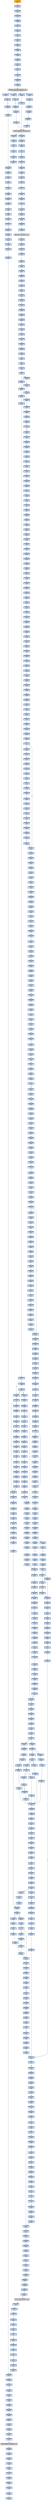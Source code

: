 strict digraph G {
	graph [bgcolor=transparent,
		name=G
	];
	node [color=lightsteelblue,
		fillcolor=lightsteelblue,
		shape=rectangle,
		style=filled
	];
	"0x00434882"	[label="0x00434882
movl"];
	"0x00434885"	[label="0x00434885
movl"];
	"0x00434882" -> "0x00434885"	[color="#000000"];
	"0x0043405d"	[label="0x0043405d
jne"];
	"0x0043405f"	[label="0x0043405f
leal"];
	"0x0043405d" -> "0x0043405f"	[color="#000000",
		label=F];
	"0x00434243"	[label="0x00434243
movl"];
	"0x00434249"	[label="0x00434249
movl"];
	"0x00434243" -> "0x00434249"	[color="#000000"];
	"0x00434a00"	[label="0x00434a00
andl"];
	"0x00434a05"	[label="0x00434a05
cmpl"];
	"0x00434a00" -> "0x00434a05"	[color="#000000"];
	"0x004349db"	[label="0x004349db
movl"];
	"0x004349de"	[label="0x004349de
addl"];
	"0x004349db" -> "0x004349de"	[color="#000000"];
	"0x00434ec8"	[label="0x00434ec8
cmpl"];
	"0x00434ecb"	[label="0x00434ecb
movl"];
	"0x00434ec8" -> "0x00434ecb"	[color="#000000"];
	"0x00434f5d"	[label="0x00434f5d
movl"];
	"0x00434f61"	[label="0x00434f61
movl"];
	"0x00434f5d" -> "0x00434f61"	[color="#000000"];
	"0x0043488e"	[label="0x0043488e
movl"];
	"0x00434892"	[label="0x00434892
movl"];
	"0x0043488e" -> "0x00434892"	[color="#000000"];
	"0x0043402f"	[label="0x0043402f
jne"];
	"0x00434035"	[label="0x00434035
leal"];
	"0x0043402f" -> "0x00434035"	[color="#000000",
		label=F];
	"0x004349c7"	[label="0x004349c7
movl"];
	"0x004349c9"	[label="0x004349c9
movl"];
	"0x004349c7" -> "0x004349c9"	[color="#000000"];
	"0x00434ab9"	[label="0x00434ab9
leal"];
	"0x00434abc"	[label="0x00434abc
pushl"];
	"0x00434ab9" -> "0x00434abc"	[color="#000000"];
	"0x00434055"	[label="0x00434055
stosl"];
	"0x00434056"	[label="0x00434056
movb"];
	"0x00434055" -> "0x00434056"	[color="#000000"];
	"0x00434b24"	[label="0x00434b24
movl"];
	"0x00434b2a"	[label="0x00434b2a
movl"];
	"0x00434b24" -> "0x00434b2a"	[color="#000000"];
	"0x00434cff"	[label="0x00434cff
ret"];
	"0x00434a9b"	[label="0x00434a9b
movb"];
	"0x00434cff" -> "0x00434a9b"	[color="#000000"];
	"0x00434e18"	[label="0x00434e18
movb"];
	"0x00434cff" -> "0x00434e18"	[color="#000000"];
	"0x004347b3"	[label="0x004347b3
pushl"];
	"0x004347b4"	[label="0x004347b4
movl"];
	"0x004347b3" -> "0x004347b4"	[color="#000000"];
	"0x004348cf"	[label="0x004348cf
movl"];
	"0x004348d3"	[label="0x004348d3
jl"];
	"0x004348cf" -> "0x004348d3"	[color="#000000"];
	"0x004348e9"	[label="0x004348e9
movl"];
	"0x004348eb"	[label="0x004348eb
andl"];
	"0x004348e9" -> "0x004348eb"	[color="#000000"];
	"0x0043436e"	[label="0x0043436e
jmp"];
	"0x004342a2"	[label="0x004342a2
movl"];
	"0x0043436e" -> "0x004342a2"	[color="#000000"];
	"0x0043480a"	[label="0x0043480a
popl"];
	"0x0043480b"	[label="0x0043480b
popl"];
	"0x0043480a" -> "0x0043480b"	[color="#000000"];
	"0x00434e67"	[label="0x00434e67
movl"];
	"0x00434e6a"	[label="0x00434e6a
movl"];
	"0x00434e67" -> "0x00434e6a"	[color="#000000"];
	"0x00434397"	[label="0x00434397
pushl"];
	"0x00434398"	[label="0x00434398
pushl"];
	"0x00434397" -> "0x00434398"	[color="#000000"];
	"0x00434b30"	[label="0x00434b30
xorl"];
	"0x00434b32"	[label="0x00434b32
movl"];
	"0x00434b30" -> "0x00434b32"	[color="#000000"];
	"0x004153e4"	[label="0x004153e4
pushl"];
	"0x004153e5"	[label="0x004153e5
call"];
	"0x004153e4" -> "0x004153e5"	[color="#000000"];
	"0x0043490d"	[label="0x0043490d
repz"];
	"0x0043490f"	[label="0x0043490f
movl"];
	"0x0043490d" -> "0x0043490f"	[color="#000000"];
	"0x004341b0"	[label="0x004341b0
je"];
	"0x004341ba"	[label="0x004341ba
movl"];
	"0x004341b0" -> "0x004341ba"	[color="#000000",
		label=T];
	"0x00434103"	[label="0x00434103
cmpb"];
	"0x00434106"	[label="0x00434106
jne"];
	"0x00434103" -> "0x00434106"	[color="#000000"];
	"0x00434f0d"	[label="0x00434f0d
movl"];
	"0x00434f14"	[label="0x00434f14
jmp"];
	"0x00434f0d" -> "0x00434f14"	[color="#000000"];
	"0x00434b37"	[label="0x00434b37
movl"];
	"0x00434b32" -> "0x00434b37"	[color="#000000"];
	"0x00434cc3"	[label="0x00434cc3
jne"];
	"0x00434ccd"	[label="0x00434ccd
movb"];
	"0x00434cc3" -> "0x00434ccd"	[color="#000000",
		label=T];
	"0x00434cc5"	[label="0x00434cc5
incl"];
	"0x00434cc3" -> "0x00434cc5"	[color="#000000",
		label=F];
	"0x0043424f"	[label="0x0043424f
orl"];
	"0x00434251"	[label="0x00434251
je"];
	"0x0043424f" -> "0x00434251"	[color="#000000"];
	"0x00434802"	[label="0x00434802
shrl"];
	"0x00434804"	[label="0x00434804
addl"];
	"0x00434802" -> "0x00434804"	[color="#000000"];
	"0x004349e6"	[label="0x004349e6
movl"];
	"0x004349e9"	[label="0x004349e9
cmpl"];
	"0x004349e6" -> "0x004349e9"	[color="#000000"];
	"0x004340e9"	[label="0x004340e9
movl"];
	"0x004340eb"	[label="0x004340eb
addl"];
	"0x004340e9" -> "0x004340eb"	[color="#000000"];
	"0x004349ec"	[label="0x004349ec
jae"];
	"0x004349e9" -> "0x004349ec"	[color="#000000"];
	"0x00434b69"	[label="0x00434b69
pushl"];
	"0x00434b6a"	[label="0x00434b6a
movl"];
	"0x00434b69" -> "0x00434b6a"	[color="#000000"];
	"0x00434a6f"	[label="0x00434a6f
shrl"];
	"0x00434a71"	[label="0x00434a71
movl"];
	"0x00434a6f" -> "0x00434a71"	[color="#000000"];
	"0x0043400a"	[label="0x0043400a
popl"];
	"0x0043400b"	[label="0x0043400b
incl"];
	"0x0043400a" -> "0x0043400b"	[color="#000000"];
	"0x004347be"	[label="0x004347be
movb"];
	"0x004347c2"	[label="0x004347c2
movl"];
	"0x004347be" -> "0x004347c2"	[color="#000000"];
	"0x00434e76"	[label="0x00434e76
shrl"];
	"0x00434e78"	[label="0x00434e78
movl"];
	"0x00434e76" -> "0x00434e78"	[color="#000000"];
	"0x004348c1"	[label="0x004348c1
movl"];
	"0x004348c4"	[label="0x004348c4
movl"];
	"0x004348c1" -> "0x004348c4"	[color="#000000"];
	"0x00434960"	[label="0x00434960
xorl"];
	"0x00434962"	[label="0x00434962
testl"];
	"0x00434960" -> "0x00434962"	[color="#000000"];
	"0x004349a6"	[label="0x004349a6
popl"];
	"0x004349a7"	[label="0x004349a7
addl"];
	"0x004349a6" -> "0x004349a7"	[color="#000000"];
	"0x00434a4e"	[label="0x00434a4e
jmp"];
	"0x00434a58"	[label="0x00434a58
movl"];
	"0x00434a4e" -> "0x00434a58"	[color="#000000"];
	"0x00434cf1"	[label="0x00434cf1
ret"];
	"0x00434f6c"	[label="0x00434f6c
testb"];
	"0x00434cf1" -> "0x00434f6c"	[color="#000000"];
	"0x0043489a"	[label="0x0043489a
movl"];
	"0x0043489e"	[label="0x0043489e
leal"];
	"0x0043489a" -> "0x0043489e"	[color="#000000"];
	"0x00434395"	[label="0x00434395
pushl"];
	"0x00434396"	[label="0x00434396
pushl"];
	"0x00434395" -> "0x00434396"	[color="#000000"];
	"0x00434cbb"	[label="0x00434cbb
cmpb"];
	"0x00434cbb" -> "0x00434cc3"	[color="#000000"];
	"0x00434179"	[label="0x00434179
repz"];
	"0x0043417b"	[label="0x0043417b
popl"];
	"0x00434179" -> "0x0043417b"	[color="#000000"];
	"0x00434823"	[label="0x00434823
leal"];
	"0x00434826"	[label="0x00434826
movl"];
	"0x00434823" -> "0x00434826"	[color="#000000"];
	"0x00434cb2"	[label="0x00434cb2
movb"];
	"0x00434cb9"	[label="0x00434cb9
xorl"];
	"0x00434cb2" -> "0x00434cb9"	[color="#000000"];
	"0x00434264"	[label="0x00434264
movl"];
	"0x00434269"	[label="0x00434269
movl"];
	"0x00434264" -> "0x00434269"	[color="#000000"];
	"0x00434e65"	[label="0x00434e65
jae"];
	"0x00434e65" -> "0x00434e67"	[color="#000000",
		label=F];
	"0x00434871"	[label="0x00434871
incl"];
	"0x00434872"	[label="0x00434872
incl"];
	"0x00434871" -> "0x00434872"	[color="#000000"];
	"0x00434873"	[label="0x00434873
cmpl"];
	"0x00434875"	[label="0x00434875
movl"];
	"0x00434873" -> "0x00434875"	[color="#000000"];
	"0x00434a86"	[label="0x00434a86
pushl"];
	"0x00434a87"	[label="0x00434a87
movl"];
	"0x00434a86" -> "0x00434a87"	[color="#000000"];
	"0x0043405b"	[label="0x0043405b
cmpb"];
	"0x0043405b" -> "0x0043405d"	[color="#000000"];
	"0x00434276"	[label="0x00434276
je"];
	"0x00434389"	[label="0x00434389
movl"];
	"0x00434276" -> "0x00434389"	[color="#000000",
		label=T];
	"0x00434048"	[label="0x00434048
movl"];
	"0x0043404a"	[label="0x0043404a
leal"];
	"0x00434048" -> "0x0043404a"	[color="#000000"];
	"0x00434022"	[label="0x00434022
cmpl"];
	"0x00434029"	[label="0x00434029
movl"];
	"0x00434022" -> "0x00434029"	[color="#000000"];
	"0x00434114"	[label="0x00434114
subl"];
	"0x00434117"	[label="0x00434117
movl"];
	"0x00434114" -> "0x00434117"	[color="#000000"];
	"0x0043497f"	[label="0x0043497f
movl"];
	"0x00434983"	[label="0x00434983
movl"];
	"0x0043497f" -> "0x00434983"	[color="#000000"];
	"0x004349e1"	[label="0x004349e1
movl"];
	"0x004349de" -> "0x004349e1"	[color="#000000"];
	"0x0043439a"	[label="0x0043439a
pushl"];
	"0x00434398" -> "0x0043439a"	[color="#000000"];
	"0x00434f31"	[label="0x00434f31
movl"];
	"0x00434f37"	[label="0x00434f37
movl"];
	"0x00434f31" -> "0x00434f37"	[color="#000000"];
	"0x00434378"	[label="0x00434378
movl"];
	"0x0043437b"	[label="0x0043437b
addl"];
	"0x00434378" -> "0x0043437b"	[color="#000000"];
	"0x0043404f"	[label="0x0043404f
call"];
	GETPROCADDRESS_KERNEL32_DLL	[color=lightgrey,
		fillcolor=lightgrey,
		label="GETPROCADDRESS_KERNEL32_DLL
GETPROCADDRESS-KERNEL32-DLL"];
	"0x0043404f" -> GETPROCADDRESS_KERNEL32_DLL	[color="#000000"];
	"0x00434986"	[label="0x00434986
xorl"];
	"0x00434988"	[label="0x00434988
movb"];
	"0x00434986" -> "0x00434988"	[color="#000000"];
	"0x004342a8"	[label="0x004342a8
movl"];
	"0x004342aa"	[label="0x004342aa
testl"];
	"0x004342a8" -> "0x004342aa"	[color="#000000"];
	"0x00434f5b"	[label="0x00434f5b
addl"];
	"0x00434f5b" -> "0x00434f5d"	[color="#000000"];
	"0x0043410f"	[label="0x0043410f
pushl"];
	"0x00434110"	[label="0x00434110
pushl"];
	"0x0043410f" -> "0x00434110"	[color="#000000"];
	"0x00434a6e"	[label="0x00434a6e
popl"];
	"0x00434a6e" -> "0x00434a6f"	[color="#000000"];
	"0x00434cc9"	[label="0x00434cc9
jb"];
	"0x00434ccb"	[label="0x00434ccb
jmp"];
	"0x00434cc9" -> "0x00434ccb"	[color="#000000",
		label=F];
	"0x00434249" -> "0x0043424f"	[color="#000000"];
	"0x00434a8d"	[label="0x00434a8d
leal"];
	"0x00434a93"	[label="0x00434a93
movl"];
	"0x00434a8d" -> "0x00434a93"	[color="#000000"];
	"0x00434f81"	[label="0x00434f81
popl"];
	"0x00434f82"	[label="0x00434f82
popl"];
	"0x00434f81" -> "0x00434f82"	[color="#000000"];
	"0x00434877"	[label="0x00434877
jb"];
	"0x00434879"	[label="0x00434879
movl"];
	"0x00434877" -> "0x00434879"	[color="#000000",
		label=F];
	"0x004347b9"	[label="0x004347b9
movl"];
	"0x004347bb"	[label="0x004347bb
movb"];
	"0x004347b9" -> "0x004347bb"	[color="#000000"];
	"0x00434e22"	[label="0x00434e22
movl"];
	"0x00434e24"	[label="0x00434e24
je"];
	"0x00434e22" -> "0x00434e24"	[color="#000000"];
	"0x0043400c"	[label="0x0043400c
pushl"];
	"0x0043400b" -> "0x0043400c"	[color="#000000"];
	"0x0043439d"	[label="0x0043439d
pushl"];
	"0x0043439e"	[label="0x0043439e
call"];
	"0x0043439d" -> "0x0043439e"	[color="#000000"];
	"0x00434f41"	[label="0x00434f41
cmpl"];
	"0x00434f43"	[label="0x00434f43
movl"];
	"0x00434f41" -> "0x00434f43"	[color="#000000"];
	"0x00434b5a"	[label="0x00434b5a
call"];
	"0x00434b63"	[label="0x00434b63
subl"];
	"0x00434b5a" -> "0x00434b63"	[color="#000000"];
	"0x00434e49"	[label="0x00434e49
movl"];
	"0x00434e4c"	[label="0x00434e4c
movl"];
	"0x00434e49" -> "0x00434e4c"	[color="#000000"];
	"0x00434888"	[label="0x00434888
movl"];
	"0x00434885" -> "0x00434888"	[color="#000000"];
	"0x00434aa8"	[label="0x00434aa8
addl"];
	"0x00434aab"	[label="0x00434aab
shll"];
	"0x00434aa8" -> "0x00434aab"	[color="#000000"];
	"0x00434ab3"	[label="0x00434ab3
jb"];
	"0x00434ab5"	[label="0x00434ab5
movl"];
	"0x00434ab3" -> "0x00434ab5"	[color="#000000",
		label=F];
	"0x004346eb"	[label="0x004346eb
pushl"];
	"0x004346ec"	[label="0x004346ec
leal"];
	"0x004346eb" -> "0x004346ec"	[color="#000000"];
	"0x004348a1"	[label="0x004348a1
movl"];
	"0x0043489e" -> "0x004348a1"	[color="#000000"];
	"0x004347ae"	[label="0x004347ae
cmpl"];
	"0x004347b1"	[label="0x004347b1
jb"];
	"0x004347ae" -> "0x004347b1"	[color="#000000"];
	"0x004340e2"	[label="0x004340e2
movl"];
	"0x004340e8"	[label="0x004340e8
pushl"];
	"0x004340e2" -> "0x004340e8"	[color="#000000"];
	"0x00434e50"	[label="0x00434e50
andl"];
	"0x00434e55"	[label="0x00434e55
addl"];
	"0x00434e50" -> "0x00434e55"	[color="#000000"];
	"0x00434ba2"	[label="0x00434ba2
leal"];
	"0x00434ba8"	[label="0x00434ba8
leal"];
	"0x00434ba2" -> "0x00434ba8"	[color="#000000"];
	"0x00434ceb"	[label="0x00434ceb
addl"];
	"0x00434ceb" -> "0x00434cf1"	[color="#000000"];
	"0x00434108"	[label="0x00434108
incb"];
	"0x0043410e"	[label="0x0043410e
pushl"];
	"0x00434108" -> "0x0043410e"	[color="#000000"];
	"0x00434cb9" -> "0x00434cbb"	[color="#000000"];
	"0x00434a3b"	[label="0x00434a3b
jae"];
	"0x00434a3d"	[label="0x00434a3d
movl"];
	"0x00434a3b" -> "0x00434a3d"	[color="#000000",
		label=F];
	"0x00434a44"	[label="0x00434a44
cmpl"];
	"0x00434a3b" -> "0x00434a44"	[color="#000000",
		label=T];
	"0x0043411f"	[label="0x0043411f
orl"];
	"0x00434121"	[label="0x00434121
je"];
	"0x0043411f" -> "0x00434121"	[color="#000000"];
	"0x0043492e"	[label="0x0043492e
cmpl"];
	"0x00434931"	[label="0x00434931
movl"];
	"0x0043492e" -> "0x00434931"	[color="#000000"];
	"0x00434e6d"	[label="0x00434e6d
movl"];
	"0x00434e72"	[label="0x00434e72
subl"];
	"0x00434e6d" -> "0x00434e72"	[color="#000000"];
	"0x00434813"	[label="0x00434813
movl"];
	"0x00434817"	[label="0x00434817
movl"];
	"0x00434813" -> "0x00434817"	[color="#000000"];
	"0x0043403c"	[label="0x0043403c
call"];
	GETMODULEHANDLEA_KERNEL32_DLL	[color=lightgrey,
		fillcolor=lightgrey,
		label="GETMODULEHANDLEA_KERNEL32_DLL
GETMODULEHANDLEA-KERNEL32-DLL"];
	"0x0043403c" -> GETMODULEHANDLEA_KERNEL32_DLL	[color="#000000"];
	"0x00434f83"	[label="0x00434f83
movb"];
	"0x00434f82" -> "0x00434f83"	[color="#000000"];
	"0x004340f1"	[label="0x004340f1
pushl"];
	"0x004340f7"	[label="0x004340f7
pushl"];
	"0x004340f1" -> "0x004340f7"	[color="#000000"];
	"0x00434b57"	[label="0x00434b57
movl"];
	"0x00434b59"	[label="0x00434b59
stosb"];
	"0x00434b57" -> "0x00434b59"	[color="#000000"];
	"0x0043400e"	[label="0x0043400e
call"];
	"0x00434014"	[label="0x00434014
popl"];
	"0x0043400e" -> "0x00434014"	[color="#000000"];
	"0x00434f63"	[label="0x00434f63
jmp"];
	"0x00434f61" -> "0x00434f63"	[color="#000000"];
	"0x0043483a"	[label="0x0043483a
pushl"];
	"0x0043483b"	[label="0x0043483b
pushl"];
	"0x0043483a" -> "0x0043483b"	[color="#000000"];
	"0x00434a82"	[label="0x00434a82
popl"];
	"0x00434a83"	[label="0x00434a83
ret"];
	"0x00434a82" -> "0x00434a83"	[color="#000000"];
	"0x004342ac"	[label="0x004342ac
jne"];
	"0x004342aa" -> "0x004342ac"	[color="#000000"];
	"0x004346d2"	[label="0x004346d2
leal"];
	"0x004346d6"	[label="0x004346d6
pushl"];
	"0x004346d2" -> "0x004346d6"	[color="#000000"];
	"0x004348a5"	[label="0x004348a5
movl"];
	"0x004348a1" -> "0x004348a5"	[color="#000000"];
	"0x004340be"	[label="0x004340be
call"];
	VIRTUALALLOC_KERNEL32_DLL	[color=lightgrey,
		fillcolor=lightgrey,
		label="VIRTUALALLOC_KERNEL32_DLL
VIRTUALALLOC-KERNEL32-DLL"];
	"0x004340be" -> VIRTUALALLOC_KERNEL32_DLL	[color="#000000"];
	"0x004347d6"	[label="0x004347d6
movl"];
	"0x004347d9"	[label="0x004347d9
addl"];
	"0x004347d6" -> "0x004347d9"	[color="#000000"];
	"0x004347e7"	[label="0x004347e7
popl"];
	"0x004347e8"	[label="0x004347e8
movl"];
	"0x004347e7" -> "0x004347e8"	[color="#000000"];
	"0x00434f2b"	[label="0x00434f2b
movl"];
	"0x00434f2b" -> "0x00434f31"	[color="#000000"];
	"0x0043493d"	[label="0x0043493d
jge"];
	"0x00434943"	[label="0x00434943
cmpl"];
	"0x0043493d" -> "0x00434943"	[color="#000000",
		label=F];
	"0x00434af9"	[label="0x00434af9
addl"];
	"0x00434afe"	[label="0x00434afe
popl"];
	"0x00434af9" -> "0x00434afe"	[color="#000000"];
	"0x00434a77"	[label="0x00434a77
movl"];
	"0x00434a7d"	[label="0x00434a7d
popl"];
	"0x00434a77" -> "0x00434a7d"	[color="#000000"];
	"0x0043497a"	[label="0x0043497a
andl"];
	"0x0043497a" -> "0x0043497f"	[color="#000000"];
	"0x004340e8" -> "0x004340e9"	[color="#000000"];
	"0x00434153"	[label="0x00434153
popl"];
	"0x00434154"	[label="0x00434154
popl"];
	"0x00434153" -> "0x00434154"	[color="#000000"];
	"0x00434a6a"	[label="0x00434a6a
subl"];
	"0x00434a6c"	[label="0x00434a6c
subl"];
	"0x00434a6a" -> "0x00434a6c"	[color="#000000"];
	"0x0043410e" -> "0x0043410f"	[color="#000000"];
	"0x00434f53"	[label="0x00434f53
cmpl"];
	"0x00434f55"	[label="0x00434f55
jb"];
	"0x00434f53" -> "0x00434f55"	[color="#000000"];
	"0x004348cc"	[label="0x004348cc
movl"];
	"0x004348cc" -> "0x004348cf"	[color="#000000"];
	"0x004348ab"	[label="0x004348ab
addl"];
	"0x004348ad"	[label="0x004348ad
cmpl"];
	"0x004348ab" -> "0x004348ad"	[color="#000000"];
	"0x00434b02"	[label="0x00434b02
movl"];
	"0x00434b06"	[label="0x00434b06
movl"];
	"0x00434b02" -> "0x00434b06"	[color="#000000"];
	"0x00434a5f"	[label="0x00434a5f
movl"];
	"0x00434a62"	[label="0x00434a62
movl"];
	"0x00434a5f" -> "0x00434a62"	[color="#000000"];
	"0x00434eec"	[label="0x00434eec
subl"];
	"0x00434eee"	[label="0x00434eee
andl"];
	"0x00434eec" -> "0x00434eee"	[color="#000000"];
	"0x00434845"	[label="0x00434845
movl"];
	"0x0043484b"	[label="0x0043484b
xorl"];
	"0x00434845" -> "0x0043484b"	[color="#000000"];
	"0x004349b6"	[label="0x004349b6
movl"];
	"0x004349b8"	[label="0x004349b8
cmpl"];
	"0x004349b6" -> "0x004349b8"	[color="#000000"];
	"0x00434e80"	[label="0x00434e80
subl"];
	"0x00434e82"	[label="0x00434e82
andl"];
	"0x00434e80" -> "0x00434e82"	[color="#000000"];
	"0x00434f14" -> "0x00434f31"	[color="#000000"];
	"0x004349b2"	[label="0x004349b2
pushl"];
	"0x004349b3"	[label="0x004349b3
movl"];
	"0x004349b2" -> "0x004349b3"	[color="#000000"];
	"0x00434b49"	[label="0x00434b49
movl"];
	"0x00434b4f"	[label="0x00434b4f
movl"];
	"0x00434b49" -> "0x00434b4f"	[color="#000000"];
	"0x00434eb8"	[label="0x00434eb8
movl"];
	"0x00434ebc"	[label="0x00434ebc
andl"];
	"0x00434eb8" -> "0x00434ebc"	[color="#000000"];
	"0x00434189"	[label="0x00434189
call"];
	VIRTUALFREE_KERNEL32_DLL	[color=lightgrey,
		fillcolor=lightgrey,
		label="VIRTUALFREE_KERNEL32_DLL
VIRTUALFREE-KERNEL32-DLL"];
	"0x00434189" -> VIRTUALFREE_KERNEL32_DLL	[color="#000000"];
	"0x00434e3f"	[label="0x00434e3f
movb"];
	"0x00434e41"	[label="0x00434e41
incl"];
	"0x00434e3f" -> "0x00434e41"	[color="#000000"];
	"0x004348dc"	[label="0x004348dc
movl"];
	"0x004348e0"	[label="0x004348e0
movl"];
	"0x004348dc" -> "0x004348e0"	[color="#000000"];
	"0x0043426f"	[label="0x0043426f
addl"];
	"0x00434271"	[label="0x00434271
movl"];
	"0x0043426f" -> "0x00434271"	[color="#000000"];
	"0x00434904"	[label="0x00434904
shll"];
	"0x00434907"	[label="0x00434907
movw"];
	"0x00434904" -> "0x00434907"	[color="#000000"];
	"0x00434384"	[label="0x00434384
jmp"];
	"0x00434384" -> "0x00434271"	[color="#000000"];
	"0x00434405"	[label="0x00434405
pushl"];
	"0x00434406"	[label="0x00434406
addl"];
	"0x00434405" -> "0x00434406"	[color="#000000"];
	"0x00434b98"	[label="0x00434b98
movb"];
	"0x00434b9c"	[label="0x00434b9c
incl"];
	"0x00434b98" -> "0x00434b9c"	[color="#000000"];
	"0x0043439a" -> "0x0043439d"	[color="#000000"];
	"0x0043403b"	[label="0x0043403b
pushl"];
	"0x00434035" -> "0x0043403b"	[color="#000000"];
	"0x0043484d"	[label="0x0043484d
leal"];
	"0x0043484b" -> "0x0043484d"	[color="#000000"];
	"0x00434926"	[label="0x00434926
addl"];
	"0x00434929"	[label="0x00434929
incl"];
	"0x00434926" -> "0x00434929"	[color="#000000"];
	"0x004348a9"	[label="0x004348a9
shll"];
	"0x004348a5" -> "0x004348a9"	[color="#000000"];
	"0x00434a75"	[label="0x00434a75
addl"];
	"0x00434a75" -> "0x00434a77"	[color="#000000"];
	"0x004348d8"	[label="0x004348d8
movl"];
	"0x004348d8" -> "0x004348dc"	[color="#000000"];
	"0x00434e26"	[label="0x00434e26
cmpl"];
	"0x00434e24" -> "0x00434e26"	[color="#000000",
		label=F];
	"0x00434e9c"	[label="0x00434e9c
cmpl"];
	"0x00434e24" -> "0x00434e9c"	[color="#000000",
		label=T];
	"0x00434f57"	[label="0x00434f57
movl"];
	"0x00434f57" -> "0x00434f5b"	[color="#000000"];
	"0x00434f03"	[label="0x00434f03
testl"];
	"0x00434f05"	[label="0x00434f05
je"];
	"0x00434f03" -> "0x00434f05"	[color="#000000"];
	"0x0043499d"	[label="0x0043499d
cmpl"];
	"0x0043499f"	[label="0x0043499f
jb"];
	"0x0043499d" -> "0x0043499f"	[color="#000000"];
	"0x004348d5"	[label="0x004348d5
movl"];
	"0x004348d5" -> "0x004348d8"	[color="#000000"];
	"0x00434ee0"	[label="0x00434ee0
addl"];
	"0x00434ee2"	[label="0x00434ee2
shrl"];
	"0x00434ee0" -> "0x00434ee2"	[color="#000000"];
	"0x004346d7"	[label="0x004346d7
call"];
	"0x004346d6" -> "0x004346d7"	[color="#000000"];
	"0x00434cd4"	[label="0x00434cd4
movl"];
	"0x00434cda"	[label="0x00434cda
leal"];
	"0x00434cd4" -> "0x00434cda"	[color="#000000"];
	"0x00434f45"	[label="0x00434f45
jae"];
	"0x00434f43" -> "0x00434f45"	[color="#000000"];
	"0x004349d0"	[label="0x004349d0
shll"];
	"0x004349d3"	[label="0x004349d3
andl"];
	"0x004349d0" -> "0x004349d3"	[color="#000000"];
	"0x004349ad"	[label="0x004349ad
ret"];
	"0x004349a7" -> "0x004349ad"	[color="#000000"];
	"0x00434abd"	[label="0x00434abd
pushl"];
	"0x00434ac2"	[label="0x00434ac2
call"];
	"0x00434abd" -> "0x00434ac2"	[color="#000000"];
	"0x00434365"	[label="0x00434365
movl"];
	"0x00434367"	[label="0x00434367
addl"];
	"0x00434365" -> "0x00434367"	[color="#000000"];
	"0x004349ee"	[label="0x004349ee
movl"];
	"0x004349f1"	[label="0x004349f1
movl"];
	"0x004349ee" -> "0x004349f1"	[color="#000000"];
	"0x00434851"	[label="0x00434851
xorl"];
	"0x00434853"	[label="0x00434853
repz"];
	"0x00434851" -> "0x00434853"	[color="#000000"];
	"0x00434b9d"	[label="0x00434b9d
cmpl"];
	"0x00434ba0"	[label="0x00434ba0
jb"];
	"0x00434b9d" -> "0x00434ba0"	[color="#000000"];
	"0x004347eb"	[label="0x004347eb
movl"];
	"0x004347e8" -> "0x004347eb"	[color="#000000"];
	"0x004349b0"	[label="0x004349b0
pushl"];
	"0x004349b1"	[label="0x004349b1
pushl"];
	"0x004349b0" -> "0x004349b1"	[color="#000000"];
	"0x004349e4"	[label="0x004349e4
movl"];
	"0x004349e1" -> "0x004349e4"	[color="#000000"];
	"0x004340fb"	[label="0x004340fb
pushl"];
	"0x004340fc"	[label="0x004340fc
call"];
	"0x004340fb" -> "0x004340fc"	[color="#000000"];
	"0x00434375"	[label="0x00434375
movl"];
	"0x00434375" -> "0x00434378"	[color="#000000"];
	"0x00434176"	[label="0x00434176
andl"];
	"0x00434176" -> "0x00434179"	[color="#000000"];
	"0x00434f89"	[label="0x00434f89
ret"];
	"0x00434718"	[label="0x00434718
testb"];
	"0x00434f89" -> "0x00434718"	[color="#000000"];
	"0x00434e97"	[label="0x00434e97
leal"];
	"0x00434e9a"	[label="0x00434e9a
jmp"];
	"0x00434e97" -> "0x00434e9a"	[color="#000000"];
	"0x00434a0f"	[label="0x00434a0f
movl"];
	"0x00434a11"	[label="0x00434a11
shrl"];
	"0x00434a0f" -> "0x00434a11"	[color="#000000"];
	"0x00434f85"	[label="0x00434f85
popl"];
	"0x00434f83" -> "0x00434f85"	[color="#000000"];
	"0x004340bc"	[label="0x004340bc
pushl"];
	"0x004340bc" -> "0x004340be"	[color="#000000"];
	"0x004347e5"	[label="0x004347e5
jae"];
	"0x004347e5" -> "0x004347e7"	[color="#000000",
		label=F];
	"0x00434f4e"	[label="0x00434f4e
movb"];
	"0x00434f51"	[label="0x00434f51
movl"];
	"0x00434f4e" -> "0x00434f51"	[color="#000000"];
	"0x004349b1" -> "0x004349b2"	[color="#000000"];
	"0x00434a20"	[label="0x00434a20
jae"];
	"0x00434a22"	[label="0x00434a22
cmpl"];
	"0x00434a20" -> "0x00434a22"	[color="#000000",
		label=F];
	"0x00434a2c"	[label="0x00434a2c
cmpl"];
	"0x00434a20" -> "0x00434a2c"	[color="#000000",
		label=T];
	"0x004346dc"	[label="0x004346dc
movl"];
	"0x004346e3"	[label="0x004346e3
movl"];
	"0x004346dc" -> "0x004346e3"	[color="#000000"];
	"0x00434cde"	[label="0x00434cde
movl"];
	"0x00434cda" -> "0x00434cde"	[color="#000000"];
	"0x00434cf2"	[label="0x00434cf2
call"];
	"0x00434cf8"	[label="0x00434cf8
popl"];
	"0x00434cf2" -> "0x00434cf8"	[color="#000000"];
	"0x004348f6"	[label="0x004348f6
movl"];
	"0x004348f8"	[label="0x004348f8
movb"];
	"0x004348f6" -> "0x004348f8"	[color="#000000"];
	"0x004340a1"	[label="0x004340a1
leal"];
	"0x004340a7"	[label="0x004340a7
cmpl"];
	"0x004340a1" -> "0x004340a7"	[color="#000000"];
	"0x00434101"	[label="0x00434101
movb"];
	"0x00434101" -> "0x00434103"	[color="#000000"];
	"0x00434e42"	[label="0x00434e42
movb"];
	"0x00434e46"	[label="0x00434e46
movl"];
	"0x00434e42" -> "0x00434e46"	[color="#000000"];
	"0x004349d9"	[label="0x004349d9
orl"];
	"0x004349d3" -> "0x004349d9"	[color="#000000"];
	"0x00434ce3"	[label="0x00434ce3
repz"];
	"0x00434cde" -> "0x00434ce3"	[color="#000000"];
	"0x00434f47"	[label="0x00434f47
movl"];
	"0x00434f49"	[label="0x00434f49
subl"];
	"0x00434f47" -> "0x00434f49"	[color="#000000"];
	"0x00434949"	[label="0x00434949
je"];
	"0x0043495a"	[label="0x0043495a
movl"];
	"0x00434949" -> "0x0043495a"	[color="#000000",
		label=T];
	"0x004349bc"	[label="0x004349bc
jb"];
	"0x004349bc" -> "0x004349ee"	[color="#000000",
		label=T];
	"0x004349be"	[label="0x004349be
movl"];
	"0x004349bc" -> "0x004349be"	[color="#000000",
		label=F];
	"0x0043483c"	[label="0x0043483c
pushl"];
	"0x0043483b" -> "0x0043483c"	[color="#000000"];
	"0x00434a27"	[label="0x00434a27
addl"];
	"0x00434a2a"	[label="0x00434a2a
jmp"];
	"0x00434a27" -> "0x00434a2a"	[color="#000000"];
	"0x00434155"	[label="0x00434155
jmp"];
	"0x00434154" -> "0x00434155"	[color="#000000"];
	"0x004340b7"	[label="0x004340b7
pushl"];
	"0x004340b7" -> "0x004340bc"	[color="#000000"];
	"0x004348fe"	[label="0x004348fe
movl"];
	"0x00434900"	[label="0x00434900
movl"];
	"0x004348fe" -> "0x00434900"	[color="#000000"];
	"0x00434058"	[label="0x00434058
scasb"];
	"0x00434059"	[label="0x00434059
jne"];
	"0x00434058" -> "0x00434059"	[color="#000000"];
	"0x00434b3d"	[label="0x00434b3d
movl"];
	"0x00434b43"	[label="0x00434b43
movl"];
	"0x00434b3d" -> "0x00434b43"	[color="#000000"];
	"0x00434289"	[label="0x00434289
jne"];
	"0x00434292"	[label="0x00434292
movl"];
	"0x00434289" -> "0x00434292"	[color="#000000",
		label=T];
	"0x00434ab0"	[label="0x00434ab0
cmpl"];
	"0x00434ab0" -> "0x00434ab3"	[color="#000000"];
	"0x00434cea"	[label="0x00434cea
popl"];
	"0x00434cea" -> "0x00434ceb"	[color="#000000"];
	"0x00434b59" -> "0x00434b5a"	[color="#000000"];
	"0x00434e46" -> "0x00434e49"	[color="#000000"];
	"0x004342c6"	[label="0x004342c6
testl"];
	"0x004342c8"	[label="0x004342c8
je"];
	"0x004342c6" -> "0x004342c8"	[color="#000000"];
	"0x004347a7"	[label="0x004347a7
pushl"];
	"0x004347a8"	[label="0x004347a8
movl"];
	"0x004347a7" -> "0x004347a8"	[color="#000000"];
	"0x00434ee9"	[label="0x00434ee9
movl"];
	"0x00434ee9" -> "0x00434eec"	[color="#000000"];
	"0x0043417c"	[label="0x0043417c
pushl"];
	"0x0043417b" -> "0x0043417c"	[color="#000000"];
	"0x004347ee"	[label="0x004347ee
movl"];
	"0x004347f2"	[label="0x004347f2
subl"];
	"0x004347ee" -> "0x004347f2"	[color="#000000"];
	"0x00434a25"	[label="0x00434a25
sbbl"];
	"0x00434a22" -> "0x00434a25"	[color="#000000"];
	"0x004153dd"	[label="0x004153dd
je"];
	"0x004153df"	[label="0x004153df
pushl"];
	"0x004153dd" -> "0x004153df"	[color="#000000",
		label=F];
	"0x004341c0"	[label="0x004341c0
movl"];
	"0x004341ba" -> "0x004341c0"	[color="#000000"];
	"0x00434093"	[label="0x00434093
orl"];
	"0x00434095"	[label="0x00434095
je"];
	"0x00434093" -> "0x00434095"	[color="#000000"];
	"0x00434f16"	[label="0x00434f16
movl"];
	"0x00434f1c"	[label="0x00434f1c
movl"];
	"0x00434f16" -> "0x00434f1c"	[color="#000000"];
	"0x004342f0"	[label="0x004342f0
popl"];
	"0x004342f1"	[label="0x004342f1
jne"];
	"0x004342f0" -> "0x004342f1"	[color="#000000"];
	"0x00434862"	[label="0x00434862
jbe"];
	"0x00434864"	[label="0x00434864
xorl"];
	"0x00434862" -> "0x00434864"	[color="#000000",
		label=F];
	"0x004346ea"	[label="0x004346ea
pushl"];
	"0x004346e3" -> "0x004346ea"	[color="#000000"];
	"0x00434a49"	[label="0x00434a49
movl"];
	"0x00434a49" -> "0x00434a4e"	[color="#000000"];
	"0x0043488c"	[label="0x0043488c
xorl"];
	"0x0043488c" -> "0x0043488e"	[color="#000000"];
	"0x00434840"	[label="0x00434840
movl"];
	"0x00434840" -> "0x00434845"	[color="#000000"];
	"0x00434298"	[label="0x00434298
movl"];
	"0x00434292" -> "0x00434298"	[color="#000000"];
	"0x00434f6e"	[label="0x00434f6e
je"];
	"0x00434f6c" -> "0x00434f6e"	[color="#000000"];
	"0x0043481d"	[label="0x0043481d
movl"];
	"0x00434817" -> "0x0043481d"	[color="#000000"];
	"0x00434ba0" -> "0x00434ba2"	[color="#000000",
		label=F];
	"0x00434b74"	[label="0x00434b74
movl"];
	"0x00434b76"	[label="0x00434b76
call"];
	"0x00434b74" -> "0x00434b76"	[color="#000000"];
	"0x00434172"	[label="0x00434172
repz"];
	"0x00434174"	[label="0x00434174
movl"];
	"0x00434172" -> "0x00434174"	[color="#000000"];
	"0x00434a84"	[label="0x00434a84
pushl"];
	"0x004346d7" -> "0x00434a84"	[color="#000000"];
	"0x004340fa"	[label="0x004340fa
pushl"];
	"0x004340f7" -> "0x004340fa"	[color="#000000"];
	"0x00434b0c"	[label="0x00434b0c
pushl"];
	"0x00434b0d"	[label="0x00434b0d
movl"];
	"0x00434b0c" -> "0x00434b0d"	[color="#000000"];
	"0x00434ce6"	[label="0x00434ce6
popl"];
	"0x00434ce7"	[label="0x00434ce7
popl"];
	"0x00434ce6" -> "0x00434ce7"	[color="#000000"];
	"0x00434935"	[label="0x00434935
movl"];
	"0x00434931" -> "0x00434935"	[color="#000000"];
	"0x00434e5a"	[label="0x00434e5a
movl"];
	"0x00434e5c"	[label="0x00434e5c
cmpl"];
	"0x00434e5a" -> "0x00434e5c"	[color="#000000"];
	"0x00434f45" -> "0x00434f47"	[color="#000000",
		label=F];
	"0x004348e6"	[label="0x004348e6
shrl"];
	"0x004348e6" -> "0x004348e9"	[color="#000000"];
	"0x00434287"	[label="0x00434287
testl"];
	"0x00434287" -> "0x00434289"	[color="#000000"];
	"0x00434f55" -> "0x00434f57"	[color="#000000",
		label=F];
	"0x004347de"	[label="0x004347de
movl"];
	"0x004347e0"	[label="0x004347e0
movl"];
	"0x004347de" -> "0x004347e0"	[color="#000000"];
	"0x00434aaf"	[label="0x00434aaf
incl"];
	"0x00434aaf" -> "0x00434ab0"	[color="#000000"];
	"0x004349cc"	[label="0x004349cc
movl"];
	"0x004349cc" -> "0x004349d0"	[color="#000000"];
	"0x004347d4"	[label="0x004347d4
orl"];
	"0x004347d4" -> "0x004347d6"	[color="#000000"];
	"0x00434ee4"	[label="0x00434ee4
movl"];
	"0x00434ee4" -> "0x00434ee9"	[color="#000000"];
	"0x00434e36"	[label="0x00434e36
movl"];
	"0x00434e39"	[label="0x00434e39
movl"];
	"0x00434e36" -> "0x00434e39"	[color="#000000"];
	"0x004349c3"	[label="0x004349c3
movb"];
	"0x004349c3" -> "0x004349c7"	[color="#000000"];
	"0x004347db"	[label="0x004347db
movl"];
	"0x004347db" -> "0x004347de"	[color="#000000"];
	"0x0043401a"	[label="0x0043401a
addl"];
	"0x0043401c"	[label="0x0043401c
subl"];
	"0x0043401a" -> "0x0043401c"	[color="#000000"];
	"0x004342c0"	[label="0x004342c0
addl"];
	"0x004342c0" -> "0x004342c6"	[color="#000000"];
	"0x0043438f"	[label="0x0043438f
movl"];
	"0x00434389" -> "0x0043438f"	[color="#000000"];
	"0x004347c4"	[label="0x004347c4
movl"];
	"0x004347c7"	[label="0x004347c7
movl"];
	"0x004347c4" -> "0x004347c7"	[color="#000000"];
	"0x00434cf9"	[label="0x00434cf9
subl"];
	"0x00434cf8" -> "0x00434cf9"	[color="#000000"];
	"0x004342b1"	[label="0x004342b1
addl"];
	"0x004342b3"	[label="0x004342b3
addl"];
	"0x004342b1" -> "0x004342b3"	[color="#000000"];
	"0x00434729"	[label="0x00434729
addl"];
	"0x0043472f"	[label="0x0043472f
ret"];
	"0x00434729" -> "0x0043472f"	[color="#000000"];
	"0x004342f1" -> "0x00434365"	[color="#000000",
		label=T];
	"0x004347d9" -> "0x004347db"	[color="#000000"];
	"0x00434d3a"	[label="0x00434d3a
incl"];
	"0x00434d3b"	[label="0x00434d3b
incl"];
	"0x00434d3a" -> "0x00434d3b"	[color="#000000"];
	"0x004349a4"	[label="0x004349a4
movb"];
	"0x004349a4" -> "0x004349a6"	[color="#000000"];
	"0x0043484d" -> "0x00434851"	[color="#000000"];
	"0x00434831"	[label="0x00434831
ret"];
	"0x00434af1"	[label="0x00434af1
movl"];
	"0x00434831" -> "0x00434af1"	[color="#000000"];
	"0x004346c8"	[label="0x004346c8
movl"];
	"0x004340fc" -> "0x004346c8"	[color="#000000"];
	"0x00434726"	[label="0x00434726
movl"];
	"0x00434726" -> "0x00434729"	[color="#000000"];
	"0x00434855"	[label="0x00434855
movl"];
	"0x00434853" -> "0x00434855"	[color="#000000"];
	"0x00434f39"	[label="0x00434f39
movl"];
	"0x00434f37" -> "0x00434f39"	[color="#000000"];
	"0x00434bac"	[label="0x00434bac
pushl"];
	"0x00434ba8" -> "0x00434bac"	[color="#000000"];
	"0x00434161"	[label="0x00434161
movl"];
	"0x00434163"	[label="0x00434163
addl"];
	"0x00434161" -> "0x00434163"	[color="#000000"];
	"0x0043498f"	[label="0x0043498f
leal"];
	"0x00434993"	[label="0x00434993
incl"];
	"0x0043498f" -> "0x00434993"	[color="#000000"];
	"0x00434f74"	[label="0x00434f74
jb"];
	"0x00434f7a"	[label="0x00434f7a
movl"];
	"0x00434f74" -> "0x00434f7a"	[color="#000000",
		label=F];
	"0x0043498b"	[label="0x0043498b
movl"];
	"0x00434988" -> "0x0043498b"	[color="#000000"];
	"0x004341c6"	[label="0x004341c6
subl"];
	"0x004341c8"	[label="0x004341c8
je"];
	"0x004341c6" -> "0x004341c8"	[color="#000000"];
	"0x0043437e"	[label="0x0043437e
movl"];
	"0x0043437e" -> "0x00434384"	[color="#000000"];
	"0x004340fa" -> "0x004340fb"	[color="#000000"];
	"0x00434a85"	[label="0x00434a85
pushl"];
	"0x00434a85" -> "0x00434a86"	[color="#000000"];
	"0x00434e62"	[label="0x00434e62
movl"];
	"0x00434e62" -> "0x00434e65"	[color="#000000"];
	"0x00434ccd" -> "0x00434cd4"	[color="#000000"];
	"0x00434ea5"	[label="0x00434ea5
movl"];
	"0x00434ea8"	[label="0x00434ea8
shll"];
	"0x00434ea5" -> "0x00434ea8"	[color="#000000"];
	"0x00434994"	[label="0x00434994
movl"];
	"0x00434996"	[label="0x00434996
movl"];
	"0x00434994" -> "0x00434996"	[color="#000000"];
	"0x00434e90"	[label="0x00434e90
call"];
	"0x00434e90" -> "0x004349b0"	[color="#000000"];
	"0x00434b55"	[label="0x00434b55
repz"];
	"0x00434b4f" -> "0x00434b55"	[color="#000000"];
	"0x00434f4c"	[label="0x00434f4c
movb"];
	"0x00434f4c" -> "0x00434f4e"	[color="#000000"];
	"0x00434ec6"	[label="0x00434ec6
movl"];
	"0x00434ec6" -> "0x00434ec8"	[color="#000000"];
	"0x0043404e"	[label="0x0043404e
pushl"];
	"0x0043404e" -> "0x0043404f"	[color="#000000"];
	"0x00434bad"	[label="0x00434bad
movl"];
	"0x00434bac" -> "0x00434bad"	[color="#000000"];
	"0x004349a1"	[label="0x004349a1
popl"];
	"0x004349a2"	[label="0x004349a2
popl"];
	"0x004349a1" -> "0x004349a2"	[color="#000000"];
	"0x00434cc6"	[label="0x00434cc6
cmpl"];
	"0x00434cc6" -> "0x00434cc9"	[color="#000000"];
	"0x00434a7e"	[label="0x00434a7e
popl"];
	"0x00434a7f"	[label="0x00434a7f
movl"];
	"0x00434a7e" -> "0x00434a7f"	[color="#000000"];
	"0x00434cf9" -> "0x00434cff"	[color="#000000"];
	"0x00434aad"	[label="0x00434aad
addl"];
	"0x00434aab" -> "0x00434aad"	[color="#000000"];
	"0x00434b2a" -> "0x00434b30"	[color="#000000"];
	"0x00434ca3"	[label="0x00434ca3
testb"];
	"0x00434ca5"	[label="0x00434ca5
jne"];
	"0x00434ca3" -> "0x00434ca5"	[color="#000000"];
	"0x00434ce8"	[label="0x00434ce8
movb"];
	"0x00434ce8" -> "0x00434cea"	[color="#000000"];
	"0x00434a2a" -> "0x00434a58"	[color="#000000"];
	"0x00434ef3"	[label="0x00434ef3
shrl"];
	"0x00434eee" -> "0x00434ef3"	[color="#000000"];
	"0x00434939"	[label="0x00434939
movl"];
	"0x00434939" -> "0x0043493d"	[color="#000000"];
	"0x004347fd"	[label="0x004347fd
andl"];
	"0x004347fd" -> "0x00434802"	[color="#000000"];
	"0x004347f4"	[label="0x004347f4
shrl"];
	"0x004347f6"	[label="0x004347f6
movl"];
	"0x004347f4" -> "0x004347f6"	[color="#000000"];
	"0x00434ec1"	[label="0x00434ec1
addl"];
	"0x00434ebc" -> "0x00434ec1"	[color="#000000"];
	"0x004347fb"	[label="0x004347fb
subl"];
	"0x004347fb" -> "0x004347fd"	[color="#000000"];
	"0x004341a8"	[label="0x004341a8
movl"];
	"0x004341ae"	[label="0x004341ae
orl"];
	"0x004341a8" -> "0x004341ae"	[color="#000000"];
	"0x004348e0" -> "0x004348e6"	[color="#000000"];
	"0x00434d42"	[label="0x00434d42
jmp"];
	"0x00434f70"	[label="0x00434f70
cmpl"];
	"0x00434d42" -> "0x00434f70"	[color="#000000"];
	"0x00434e8a"	[label="0x00434e8a
leal"];
	"0x00434e8a" -> "0x00434e90"	[color="#000000"];
	"0x00434943" -> "0x00434949"	[color="#000000"];
	"0x0043480f"	[label="0x0043480f
movl"];
	"0x0043480f" -> "0x00434813"	[color="#000000"];
	"0x00434e5f"	[label="0x00434e5f
movl"];
	"0x00434e5c" -> "0x00434e5f"	[color="#000000"];
	"0x00434111"	[label="0x00434111
pushl"];
	"0x00434110" -> "0x00434111"	[color="#000000"];
	"0x004347cb"	[label="0x004347cb
shll"];
	"0x004347ce"	[label="0x004347ce
andl"];
	"0x004347cb" -> "0x004347ce"	[color="#000000"];
	"0x00434b14"	[label="0x00434b14
movl"];
	"0x00434b1b"	[label="0x00434b1b
movl"];
	"0x00434b14" -> "0x00434b1b"	[color="#000000"];
	"0x004340aa"	[label="0x004340aa
je"];
	"0x004340b0"	[label="0x004340b0
pushl"];
	"0x004340aa" -> "0x004340b0"	[color="#000000",
		label=F];
	VIRTUALPROTECT_KERNEL32_DLL	[color=lightgrey,
		fillcolor=lightgrey,
		label="VIRTUALPROTECT_KERNEL32_DLL
VIRTUALPROTECT-KERNEL32-DLL"];
	"0x004343ff"	[label="0x004343ff
popl"];
	VIRTUALPROTECT_KERNEL32_DLL -> "0x004343ff"	[color="#000000"];
	"0x00434aff"	[label="0x00434aff
ret"];
	"0x00434aff" -> "0x004346dc"	[color="#000000"];
	"0x00434b6c"	[label="0x00434b6c
pushl"];
	"0x00434b6a" -> "0x00434b6c"	[color="#000000"];
	"0x004348c7"	[label="0x004348c7
addl"];
	"0x004348c4" -> "0x004348c7"	[color="#000000"];
	"0x00434afe" -> "0x00434aff"	[color="#000000"];
	"0x00434b08"	[label="0x00434b08
movl"];
	"0x00434b08" -> "0x00434b0c"	[color="#000000"];
	"0x00434d34"	[label="0x00434d34
movl"];
	"0x00434d36"	[label="0x00434d36
movb"];
	"0x00434d34" -> "0x00434d36"	[color="#000000"];
	"0x00434bb4"	[label="0x00434bb4
testb"];
	"0x00434bb6"	[label="0x00434bb6
jne"];
	"0x00434bb4" -> "0x00434bb6"	[color="#000000"];
	"0x004349b8" -> "0x004349bc"	[color="#000000"];
	"0x00434367" -> "0x0043436e"	[color="#000000"];
	"0x004347ad"	[label="0x004347ad
pushl"];
	"0x004347a8" -> "0x004347ad"	[color="#000000"];
	"0x00434ef7"	[label="0x00434ef7
cmpl"];
	"0x00434efa"	[label="0x00434efa
jae"];
	"0x00434ef7" -> "0x00434efa"	[color="#000000"];
	"0x00434ce5"	[label="0x00434ce5
popl"];
	"0x00434ce3" -> "0x00434ce5"	[color="#000000"];
	"0x00434872" -> "0x00434873"	[color="#000000"];
	"0x00434e1f"	[label="0x00434e1f
popl"];
	"0x00434e20"	[label="0x00434e20
testb"];
	"0x00434e1f" -> "0x00434e20"	[color="#000000"];
	"0x00434425"	[label="0x00434425
ret"];
	"0x00434a42"	[label="0x00434a42
jmp"];
	"0x00434a3d" -> "0x00434a42"	[color="#000000"];
	"0x00434392"	[label="0x00434392
addl"];
	"0x0043438f" -> "0x00434392"	[color="#000000"];
	"0x0043440c"	[label="0x0043440c
popl"];
	"0x0043440d"	[label="0x0043440d
orl"];
	"0x0043440c" -> "0x0043440d"	[color="#000000"];
	"0x00434e6a" -> "0x00434e6d"	[color="#000000"];
	"0x0043481d" -> "0x00434823"	[color="#000000"];
	"0x00434f6e" -> "0x00434f70"	[color="#000000",
		label=F];
	"0x004346f0"	[label="0x004346f0
call"];
	"0x004346ec" -> "0x004346f0"	[color="#000000"];
	"0x00434d38"	[label="0x00434d38
movl"];
	"0x00434d36" -> "0x00434d38"	[color="#000000"];
	"0x0043491e"	[label="0x0043491e
movl"];
	"0x00434922"	[label="0x00434922
movl"];
	"0x0043491e" -> "0x00434922"	[color="#000000"];
	"0x00434015"	[label="0x00434015
movl"];
	"0x00434015" -> "0x0043401a"	[color="#000000"];
	"0x00434892" -> "0x0043489a"	[color="#000000"];
	"0x00434f25"	[label="0x00434f25
movl"];
	"0x00434f25" -> "0x00434f2b"	[color="#000000"];
	"0x004349fd"	[label="0x004349fd
movl"];
	"0x004349fd" -> "0x00434a00"	[color="#000000"];
	"0x00434e29"	[label="0x00434e29
jb"];
	"0x00434e2b"	[label="0x00434e2b
movl"];
	"0x00434e29" -> "0x00434e2b"	[color="#000000",
		label=F];
	"0x00434e29" -> "0x00434e9c"	[color="#000000",
		label=T];
	"0x004341c0" -> "0x004341c6"	[color="#000000"];
	"0x00434972"	[label="0x00434972
je"];
	"0x00434974"	[label="0x00434974
movl"];
	"0x00434972" -> "0x00434974"	[color="#000000",
		label=F];
	"0x00434972" -> "0x00434996"	[color="#000000",
		label=T];
	"0x00434e2e"	[label="0x00434e2e
leal"];
	"0x00434e31"	[label="0x00434e31
cmpl"];
	"0x00434e2e" -> "0x00434e31"	[color="#000000"];
	"0x00434d3c"	[label="0x00434d3c
movl"];
	"0x00434d3b" -> "0x00434d3c"	[color="#000000"];
	"0x004342ee"	[label="0x004342ee
testl"];
	"0x004342ee" -> "0x004342f0"	[color="#000000"];
	"0x00434a19"	[label="0x00434a19
movl"];
	"0x00434a1b"	[label="0x00434a1b
jmp"];
	"0x00434a19" -> "0x00434a1b"	[color="#000000"];
	"0x00434a7f" -> "0x00434a82"	[color="#000000"];
	"0x004348bd"	[label="0x004348bd
movl"];
	"0x004348bd" -> "0x004348c1"	[color="#000000"];
	"0x004348f0"	[label="0x004348f0
subl"];
	"0x004348eb" -> "0x004348f0"	[color="#000000"];
	"0x00434ed9"	[label="0x00434ed9
movl"];
	"0x00434ede"	[label="0x00434ede
subl"];
	"0x00434ed9" -> "0x00434ede"	[color="#000000"];
	"0x00434b6d"	[label="0x00434b6d
pushl"];
	"0x00434b6c" -> "0x00434b6d"	[color="#000000"];
	"0x004341c8" -> "0x00434243"	[color="#000000",
		label=T];
	GETPROCADDRESS_KERNEL32_DLL -> "0x00434055"	[color="#000000"];
	GETPROCADDRESS_KERNEL32_DLL -> "0x004342ee"	[color="#000000"];
	"0x004349a3"	[label="0x004349a3
popl"];
	"0x004349a2" -> "0x004349a3"	[color="#000000"];
	"0x00434e26" -> "0x00434e29"	[color="#000000"];
	"0x00434ef5"	[label="0x00434ef5
addl"];
	"0x00434ef3" -> "0x00434ef5"	[color="#000000"];
	"0x00434ed3"	[label="0x00434ed3
movl"];
	"0x00434ed6"	[label="0x00434ed6
movl"];
	"0x00434ed3" -> "0x00434ed6"	[color="#000000"];
	"0x00434ed1"	[label="0x00434ed1
jae"];
	"0x00434ed1" -> "0x00434ed3"	[color="#000000",
		label=F];
	VIRTUALALLOC_KERNEL32_DLL -> "0x004340e2"	[color="#000000"];
	"0x0043401c" -> "0x00434022"	[color="#000000"];
	"0x00434e3c"	[label="0x00434e3c
shll"];
	"0x00434e3c" -> "0x00434e3f"	[color="#000000"];
	"0x00434993" -> "0x00434994"	[color="#000000"];
	"0x004349fb"	[label="0x004349fb
shrl"];
	"0x004349fb" -> "0x004349fd"	[color="#000000"];
	"0x00434373"	[label="0x00434373
movl"];
	"0x004342c8" -> "0x00434373"	[color="#000000",
		label=T];
	"0x00434181"	[label="0x00434181
pushl"];
	"0x00434183"	[label="0x00434183
pushl"];
	"0x00434181" -> "0x00434183"	[color="#000000"];
	"0x00434806"	[label="0x00434806
popl"];
	"0x00434804" -> "0x00434806"	[color="#000000"];
	"0x00434911"	[label="0x00434911
movl"];
	"0x0043490f" -> "0x00434911"	[color="#000000"];
	"0x0043400d"	[label="0x0043400d
ret"];
	"0x00434008"	[label="0x00434008
jmp"];
	"0x0043400d" -> "0x00434008"	[color="#000000"];
	"0x00434b71"	[label="0x00434b71
pushl"];
	"0x00434b72"	[label="0x00434b72
pushl"];
	"0x00434b71" -> "0x00434b72"	[color="#000000"];
	"0x00434e58"	[label="0x00434e58
orl"];
	"0x00434e55" -> "0x00434e58"	[color="#000000"];
	"0x00434a09"	[label="0x00434a09
movl"];
	"0x00434a09" -> "0x00434a0f"	[color="#000000"];
	VIRTUALFREE_KERNEL32_DLL -> "0x004341a8"	[color="#000000"];
	"0x00434e74"	[label="0x00434e74
addl"];
	"0x00434e74" -> "0x00434e76"	[color="#000000"];
	"0x00434eab"	[label="0x00434eab
movb"];
	"0x00434ea8" -> "0x00434eab"	[color="#000000"];
	"0x00434095" -> "0x004340a1"	[color="#000000",
		label=T];
	"0x00434d32"	[label="0x00434d32
jae"];
	"0x00434d32" -> "0x00434d34"	[color="#000000",
		label=F];
	"0x00434f3e"	[label="0x00434f3e
leal"];
	"0x00434f3e" -> "0x00434f41"	[color="#000000"];
	"0x0043485c"	[label="0x0043485c
cmpl"];
	"0x00434855" -> "0x0043485c"	[color="#000000"];
	"0x00434a5a"	[label="0x00434a5a
movl"];
	"0x00434a5d"	[label="0x00434a5d
addl"];
	"0x00434a5a" -> "0x00434a5d"	[color="#000000"];
	"0x00434406" -> "0x0043440c"	[color="#000000"];
	"0x0043471a"	[label="0x0043471a
jne"];
	"0x0043471a" -> "0x00434726"	[color="#000000",
		label=T];
	"0x00434b0f"	[label="0x00434b0f
leal"];
	"0x00434b0d" -> "0x00434b0f"	[color="#000000"];
	"0x00434152"	[label="0x00434152
popl"];
	"0x00434152" -> "0x00434153"	[color="#000000"];
	"0x00434e95"	[label="0x00434e95
addl"];
	"0x00434a83" -> "0x00434e95"	[color="#000000"];
	"0x00434d2d"	[label="0x00434d2d
cmpl"];
	"0x00434a83" -> "0x00434d2d"	[color="#000000"];
	"0x00434f86"	[label="0x00434f86
addl"];
	"0x00434f85" -> "0x00434f86"	[color="#000000"];
	"0x00434a07"	[label="0x00434a07
jae"];
	"0x00434a05" -> "0x00434a07"	[color="#000000"];
	"0x00434e72" -> "0x00434e74"	[color="#000000"];
	"0x00434964"	[label="0x00434964
jbe"];
	"0x00434962" -> "0x00434964"	[color="#000000"];
	"0x004347a5"	[label="0x004347a5
movl"];
	"0x004347a5" -> "0x004347a7"	[color="#000000"];
	"0x00434002"	[label="0x00434002
call"];
	"0x00434002" -> "0x0043400a"	[color="#000000"];
	"0x00434869"	[label="0x00434869
movl"];
	"0x0043486d"	[label="0x0043486d
leal"];
	"0x00434869" -> "0x0043486d"	[color="#000000"];
	"0x00434cc5" -> "0x00434cc6"	[color="#000000"];
	"0x0043437b" -> "0x0043437e"	[color="#000000"];
	"0x004347a4"	[label="0x004347a4
pushl"];
	"0x00434b76" -> "0x004347a4"	[color="#000000"];
	"0x00434a95"	[label="0x00434a95
pushl"];
	"0x00434a93" -> "0x00434a95"	[color="#000000"];
	"0x00434baf"	[label="0x00434baf
call"];
	"0x00434834"	[label="0x00434834
subl"];
	"0x00434baf" -> "0x00434834"	[color="#000000"];
	"0x00434e95" -> "0x00434e97"	[color="#000000"];
	"0x00434a65"	[label="0x00434a65
movl"];
	"0x00434a62" -> "0x00434a65"	[color="#000000"];
	"0x00434b6e"	[label="0x00434b6e
leal"];
	"0x00434b6e" -> "0x00434b71"	[color="#000000"];
	"0x004340b2"	[label="0x004340b2
pushl"];
	"0x004340b0" -> "0x004340b2"	[color="#000000"];
	"0x004346ea" -> "0x004346eb"	[color="#000000"];
	"0x0043490a"	[label="0x0043490a
shrl"];
	"0x00434907" -> "0x0043490a"	[color="#000000"];
	"0x00434875" -> "0x00434877"	[color="#000000"];
	"0x00434056" -> "0x00434058"	[color="#000000"];
	"0x004348fa"	[label="0x004348fa
movl"];
	"0x004348f8" -> "0x004348fa"	[color="#000000"];
	"0x00434151"	[label="0x00434151
popl"];
	"0x00434151" -> "0x00434152"	[color="#000000"];
	"0x0043492a"	[label="0x0043492a
decl"];
	"0x00434929" -> "0x0043492a"	[color="#000000"];
	"0x0043499f" -> "0x004349a1"	[color="#000000",
		label=F];
	"0x004347a4" -> "0x004347a5"	[color="#000000"];
	"0x00434a8b"	[label="0x00434a8b
xorl"];
	"0x00434a8b" -> "0x00434a8d"	[color="#000000"];
	"0x00434b37" -> "0x00434b3d"	[color="#000000"];
	"0x00434e88"	[label="0x00434e88
shrl"];
	"0x00434e88" -> "0x00434e8a"	[color="#000000"];
	"0x00434062"	[label="0x00434062
jmp"];
	"0x0043405f" -> "0x00434062"	[color="#000000"];
	"0x00434f70" -> "0x00434f74"	[color="#000000"];
	"0x004349f4"	[label="0x004349f4
movl"];
	"0x004349f1" -> "0x004349f4"	[color="#000000"];
	"0x004347eb" -> "0x004347ee"	[color="#000000"];
	"0x00434394"	[label="0x00434394
pushl"];
	"0x00434392" -> "0x00434394"	[color="#000000"];
	"0x00434af7"	[label="0x00434af7
popl"];
	"0x00434af8"	[label="0x00434af8
popl"];
	"0x00434af7" -> "0x00434af8"	[color="#000000"];
	"0x004349d9" -> "0x004349db"	[color="#000000"];
	"0x00434bc5"	[label="0x00434bc5
movl"];
	"0x00434bc7"	[label="0x00434bc7
call"];
	"0x00434bc5" -> "0x00434bc7"	[color="#000000"];
	"0x004347f6" -> "0x004347fb"	[color="#000000"];
	"0x004349f9"	[label="0x004349f9
subl"];
	"0x004349f9" -> "0x004349fb"	[color="#000000"];
	"0x00434029" -> "0x0043402f"	[color="#000000"];
	"0x00434e2b" -> "0x00434e2e"	[color="#000000"];
	"0x00434298" -> "0x004342a2"	[color="#000000"];
	"0x004349c0"	[label="0x004349c0
movb"];
	"0x004349c2"	[label="0x004349c2
incl"];
	"0x004349c0" -> "0x004349c2"	[color="#000000"];
	"0x00434f80"	[label="0x00434f80
popl"];
	"0x00434f80" -> "0x00434f81"	[color="#000000"];
	"0x00434eb2"	[label="0x00434eb2
movl"];
	"0x00434eb5"	[label="0x00434eb5
movl"];
	"0x00434eb2" -> "0x00434eb5"	[color="#000000"];
	"0x00434f7e"	[label="0x00434f7e
movl"];
	"0x00434f7e" -> "0x00434f80"	[color="#000000"];
	"0x004348a9" -> "0x004348ab"	[color="#000000"];
	"0x0043472f" -> "0x00434101"	[color="#000000"];
	"0x00434e20" -> "0x00434e22"	[color="#000000"];
	"0x004347ad" -> "0x004347ae"	[color="#000000"];
	"0x00434ea2"	[label="0x00434ea2
movl"];
	"0x00434ea2" -> "0x00434ea5"	[color="#000000"];
	"0x00434ed6" -> "0x00434ed9"	[color="#000000"];
	"0x0043411d"	[label="0x0043411d
xorl"];
	"0x00434117" -> "0x0043411d"	[color="#000000"];
	"0x0043496d"	[label="0x0043496d
movb"];
	"0x00434970"	[label="0x00434970
testb"];
	"0x0043496d" -> "0x00434970"	[color="#000000"];
	"0x00434a2f"	[label="0x00434a2f
jae"];
	"0x00434a2c" -> "0x00434a2f"	[color="#000000"];
	"0x004349b5"	[label="0x004349b5
pushl"];
	"0x004349b5" -> "0x004349b6"	[color="#000000"];
	"0x00434866"	[label="0x00434866
movb"];
	"0x00434864" -> "0x00434866"	[color="#000000"];
	"0x00434169"	[label="0x00434169
movl"];
	"0x0043416f"	[label="0x0043416f
sarl"];
	"0x00434169" -> "0x0043416f"	[color="#000000"];
	"0x0043415f"	[label="0x0043415f
movl"];
	"0x00434155" -> "0x0043415f"	[color="#000000"];
	"0x00434a25" -> "0x00434a27"	[color="#000000"];
	"0x00434a89"	[label="0x00434a89
xorl"];
	"0x00434a89" -> "0x00434a8b"	[color="#000000"];
	"0x004346f0" -> "0x00434b02"	[color="#000000"];
	"0x00434ce5" -> "0x00434ce6"	[color="#000000"];
	"0x0043480c"	[label="0x0043480c
ret"];
	"0x0043480b" -> "0x0043480c"	[color="#000000"];
	"0x004347e3"	[label="0x004347e3
cmpl"];
	"0x004347e3" -> "0x004347e5"	[color="#000000"];
	"0x00434121" -> "0x00434151"	[color="#000000",
		label=T];
	"0x00434001"	[color=lightgrey,
		fillcolor=orange,
		label="0x00434001
pusha"];
	"0x00434001" -> "0x00434002"	[color="#000000"];
	"0x00434ede" -> "0x00434ee0"	[color="#000000"];
	"0x00434106" -> "0x00434108"	[color="#000000",
		label=F];
	"0x00434106" -> "0x00434155"	[color="#000000",
		label=T];
	"0x0043485e"	[label="0x0043485e
movl"];
	"0x0043485c" -> "0x0043485e"	[color="#000000"];
	"0x00434373" -> "0x00434375"	[color="#000000"];
	"0x00434ca5" -> "0x00434cb2"	[color="#000000",
		label=T];
	"0x00434974" -> "0x0043497a"	[color="#000000"];
	"0x004348f2"	[label="0x004348f2
addl"];
	"0x004348f4"	[label="0x004348f4
movb"];
	"0x004348f2" -> "0x004348f4"	[color="#000000"];
	"0x00434e82" -> "0x00434e88"	[color="#000000"];
	"0x004342be"	[label="0x004342be
addl"];
	"0x004342be" -> "0x004342c0"	[color="#000000"];
	"0x0043415f" -> "0x00434161"	[color="#000000"];
	"0x00434a31"	[label="0x00434a31
movl"];
	"0x00434a2f" -> "0x00434a31"	[color="#000000",
		label=F];
	"0x00434a38"	[label="0x00434a38
cmpl"];
	"0x00434a2f" -> "0x00434a38"	[color="#000000",
		label=T];
	"0x00434112"	[label="0x00434112
movl"];
	"0x00434112" -> "0x00434114"	[color="#000000"];
	"0x0043483d"	[label="0x0043483d
movl"];
	"0x0043483c" -> "0x0043483d"	[color="#000000"];
	"0x00434d3e"	[label="0x00434d3e
movl"];
	"0x00434d3e" -> "0x00434d42"	[color="#000000"];
	"0x00434f4b"	[label="0x00434f4b
incl"];
	"0x00434f49" -> "0x00434f4b"	[color="#000000"];
	"0x00434a65" -> "0x00434a6a"	[color="#000000"];
	"0x004349f4" -> "0x004349f9"	[color="#000000"];
	"0x0043483f"	[label="0x0043483f
pushl"];
	"0x0043483f" -> "0x00434840"	[color="#000000"];
	"0x004349a3" -> "0x004349a4"	[color="#000000"];
	"0x00434866" -> "0x00434869"	[color="#000000"];
	"0x00434a96"	[label="0x00434a96
call"];
	"0x00434a95" -> "0x00434a96"	[color="#000000"];
	"0x00434f3d"	[label="0x00434f3d
incl"];
	"0x00434f39" -> "0x00434f3d"	[color="#000000"];
	"0x00434a6c" -> "0x00434a6e"	[color="#000000"];
	"0x0043499c"	[label="0x0043499c
incl"];
	"0x0043499c" -> "0x0043499d"	[color="#000000"];
	"0x00434af1" -> "0x00434af7"	[color="#000000"];
	"0x00434e9a" -> "0x00434ef7"	[color="#000000"];
	"0x00434b6d" -> "0x00434b6e"	[color="#000000"];
	"0x0043404d"	[label="0x0043404d
pushl"];
	"0x0043404a" -> "0x0043404d"	[color="#000000"];
	"0x004347c7" -> "0x004347cb"	[color="#000000"];
	GETMODULEHANDLEA_KERNEL32_DLL -> "0x00434287"	[color="#000000"];
	"0x004153db"	[label="0x004153db
testl"];
	GETMODULEHANDLEA_KERNEL32_DLL -> "0x004153db"	[color="#000000"];
	"0x004215d3"	[label="0x004215d3
pushl"];
	GETMODULEHANDLEA_KERNEL32_DLL -> "0x004215d3"	[color="#000000"];
	"0x00434042"	[label="0x00434042
movl"];
	GETMODULEHANDLEA_KERNEL32_DLL -> "0x00434042"	[color="#000000"];
	"0x00434e5f" -> "0x00434e62"	[color="#000000"];
	"0x00434bad" -> "0x00434baf"	[color="#000000"];
	"0x004349c9" -> "0x004349cc"	[color="#000000"];
	"0x00434af8" -> "0x00434af9"	[color="#000000"];
	"0x00434111" -> "0x00434112"	[color="#000000"];
	"0x00434a5d" -> "0x00434a5f"	[color="#000000"];
	"0x0043417c" -> "0x00434181"	[color="#000000"];
	"0x00434f07"	[label="0x00434f07
movl"];
	"0x00434f07" -> "0x00434f0d"	[color="#000000"];
	"0x00434718" -> "0x0043471a"	[color="#000000"];
	"0x0043495a" -> "0x00434960"	[color="#000000"];
	"0x0043411d" -> "0x0043411f"	[color="#000000"];
	"0x00434bc3"	[label="0x00434bc3
xorl"];
	"0x00434bc3" -> "0x00434bc5"	[color="#000000"];
	"0x00434e34"	[label="0x00434e34
jb"];
	"0x00434e34" -> "0x00434e67"	[color="#000000",
		label=T];
	"0x00434e34" -> "0x00434e36"	[color="#000000",
		label=F];
	"0x00434a96" -> "0x00434cf2"	[color="#000000"];
	"0x00434f22"	[label="0x00434f22
leal"];
	"0x00434f22" -> "0x00434f25"	[color="#000000"];
	"0x0043482c"	[label="0x0043482c
addl"];
	"0x00434826" -> "0x0043482c"	[color="#000000"];
	"0x00434a42" -> "0x00434a58"	[color="#000000"];
	"0x0043487e"	[label="0x0043487e
movl"];
	"0x00434879" -> "0x0043487e"	[color="#000000"];
	"0x00434f3d" -> "0x00434f3e"	[color="#000000"];
	"0x00434420"	[label="0x00434420
pushl"];
	"0x00434420" -> "0x00434425"	[color="#000000"];
	"0x0043491a"	[label="0x0043491a
movl"];
	"0x0043491a" -> "0x0043491e"	[color="#000000"];
	"0x00434996" -> "0x0043499c"	[color="#000000"];
	"0x004347f2" -> "0x004347f4"	[color="#000000"];
	"0x00434f63" -> "0x00434f70"	[color="#000000"];
	"0x00434b1e"	[label="0x00434b1e
movl"];
	"0x00434b1e" -> "0x00434b24"	[color="#000000"];
	"0x00434f4b" -> "0x00434f4c"	[color="#000000"];
	"0x00434eae"	[label="0x00434eae
movb"];
	"0x00434eae" -> "0x00434eb2"	[color="#000000"];
	"0x00434394" -> "0x00434395"	[color="#000000"];
	"0x00434ccb" -> "0x00434cd4"	[color="#000000"];
	"0x004342a2" -> "0x004342a8"	[color="#000000"];
	"0x00434b06" -> "0x00434b08"	[color="#000000"];
	"0x004349ad" -> "0x00434ca3"	[color="#000000"];
	"0x004349ad" -> "0x00434bb4"	[color="#000000"];
	"0x00434a14"	[label="0x00434a14
xorl"];
	"0x00434a11" -> "0x00434a14"	[color="#000000"];
	"0x00434a84" -> "0x00434a85"	[color="#000000"];
	"0x004153db" -> "0x004153dd"	[color="#000000"];
	"0x00434e31" -> "0x00434e34"	[color="#000000"];
	"0x00434b9c" -> "0x00434b9d"	[color="#000000"];
	"0x00434915"	[label="0x00434915
andl"];
	"0x00434918"	[label="0x00434918
repz"];
	"0x00434915" -> "0x00434918"	[color="#000000"];
	"0x004153e5" -> GETPROCADDRESS_KERNEL32_DLL	[color="#000000"];
	"0x004347e0" -> "0x004347e3"	[color="#000000"];
	"0x004340eb" -> "0x004340f1"	[color="#000000"];
	"0x00434400"	[label="0x00434400
movl"];
	"0x004343ff" -> "0x00434400"	[color="#000000"];
	"0x00434966"	[label="0x00434966
movl"];
	"0x00434966" -> "0x0043496d"	[color="#000000"];
	"0x0043482c" -> "0x00434831"	[color="#000000"];
	"0x00434b63" -> "0x00434b69"	[color="#000000"];
	"0x00434a07" -> "0x00434a09"	[color="#000000",
		label=F];
	"0x00434a1d"	[label="0x00434a1d
cmpl"];
	"0x00434a07" -> "0x00434a1d"	[color="#000000",
		label=T];
	"0x00434274"	[label="0x00434274
testl"];
	"0x00434271" -> "0x00434274"	[color="#000000"];
	"0x00434935" -> "0x00434939"	[color="#000000"];
	"0x004346cc"	[label="0x004346cc
subl"];
	"0x004346c8" -> "0x004346cc"	[color="#000000"];
	"0x00434e58" -> "0x00434e5a"	[color="#000000"];
	"0x00434a47"	[label="0x00434a47
jae"];
	"0x00434a44" -> "0x00434a47"	[color="#000000"];
	"0x00434183" -> "0x00434189"	[color="#000000"];
	"0x00434269" -> "0x0043426f"	[color="#000000"];
	"0x004349ec" -> "0x004349ee"	[color="#000000",
		label=F];
	"0x004340a7" -> "0x004340aa"	[color="#000000"];
	"0x00434e39" -> "0x00434e3c"	[color="#000000"];
	"0x004349b3" -> "0x004349b5"	[color="#000000"];
	"0x00434008" -> "0x0043400e"	[color="#000000"];
	"0x004348d3" -> "0x004348d5"	[color="#000000",
		label=F];
	"0x004348d3" -> "0x00434922"	[color="#000000",
		label=T];
	"0x00434a16"	[label="0x00434a16
movb"];
	"0x00434a16" -> "0x00434a19"	[color="#000000"];
	"0x00434a36"	[label="0x00434a36
jmp"];
	"0x00434a31" -> "0x00434a36"	[color="#000000"];
	"0x00434059" -> "0x0043405b"	[color="#000000",
		label=F];
	"0x0043487e" -> "0x00434882"	[color="#000000"];
	"0x00434807"	[label="0x00434807
movl"];
	"0x00434806" -> "0x00434807"	[color="#000000"];
	"0x00434f1c" -> "0x00434f22"	[color="#000000"];
	"0x00434aa3"	[label="0x00434aa3
movl"];
	"0x00434aa3" -> "0x00434aa8"	[color="#000000"];
	"0x004349be" -> "0x004349c0"	[color="#000000"];
	"0x00434aa2"	[label="0x00434aa2
popl"];
	"0x00434a9b" -> "0x00434aa2"	[color="#000000"];
	"0x00434918" -> "0x0043491a"	[color="#000000"];
	"0x00434bb6" -> "0x00434bc3"	[color="#000000",
		label=T];
	"0x0043486d" -> "0x00434871"	[color="#000000"];
	"0x00434d38" -> "0x00434d3a"	[color="#000000"];
	"0x004348f4" -> "0x004348f6"	[color="#000000"];
	"0x00434a1d" -> "0x00434a20"	[color="#000000"];
	"0x00434f51" -> "0x00434f53"	[color="#000000"];
	"0x004347c2" -> "0x004347c4"	[color="#000000"];
	"0x00434415"	[label="0x00434415
popa"];
	"0x00434416"	[label="0x00434416
jne"];
	"0x00434415" -> "0x00434416"	[color="#000000"];
	"0x00434922" -> "0x00434926"	[color="#000000"];
	"0x00434ec4"	[label="0x00434ec4
orl"];
	"0x00434ec1" -> "0x00434ec4"	[color="#000000"];
	"0x00434b12"	[label="0x00434b12
movl"];
	"0x00434b0f" -> "0x00434b12"	[color="#000000"];
	"0x004349c2" -> "0x004349c3"	[color="#000000"];
	"0x00434174" -> "0x00434176"	[color="#000000"];
	"0x0043400c" -> "0x0043400d"	[color="#000000"];
	"0x00434b72" -> "0x00434b74"	[color="#000000"];
	"0x00434807" -> "0x0043480a"	[color="#000000"];
	"0x0043485e" -> "0x00434862"	[color="#000000"];
	"0x00434d3c" -> "0x00434d3e"	[color="#000000"];
	"0x00434911" -> "0x00434915"	[color="#000000"];
	"0x00434ece"	[label="0x00434ece
movl"];
	"0x00434ece" -> "0x00434ed1"	[color="#000000"];
	"0x00434970" -> "0x00434972"	[color="#000000"];
	"0x00434abc" -> "0x00434abd"	[color="#000000"];
	"0x00434900" -> "0x00434904"	[color="#000000"];
	"0x004342ac" -> "0x004342b1"	[color="#000000",
		label=T];
	"0x0043439e" -> VIRTUALPROTECT_KERNEL32_DLL	[color="#000000"];
	"0x00434834" -> "0x0043483a"	[color="#000000"];
	"0x0043498b" -> "0x0043498f"	[color="#000000"];
	"0x00434251" -> "0x00434264"	[color="#000000",
		label=T];
	"0x00434e18" -> "0x00434e1f"	[color="#000000"];
	"0x00434888" -> "0x0043488c"	[color="#000000"];
	"0x004342bb"	[label="0x004342bb
movl"];
	"0x004342bb" -> "0x004342be"	[color="#000000"];
	"0x00434e41" -> "0x00434e42"	[color="#000000"];
	"0x00434f7a" -> "0x00434f7e"	[color="#000000"];
	"0x00434a36" -> "0x00434a58"	[color="#000000"];
	"0x004342b9"	[label="0x004342b9
movl"];
	"0x004342b9" -> "0x004342bb"	[color="#000000"];
	"0x004341ae" -> "0x004341b0"	[color="#000000"];
	"0x00434b12" -> "0x00434b14"	[color="#000000"];
	"0x004348c9"	[label="0x004348c9
cmpl"];
	"0x004348c9" -> "0x004348cc"	[color="#000000"];
	"0x004340b2" -> "0x004340b7"	[color="#000000"];
	"0x00434ecb" -> "0x00434ece"	[color="#000000"];
	"0x00434a71" -> "0x00434a75"	[color="#000000"];
	"0x00434efc"	[label="0x00434efc
movl"];
	"0x00434efc" -> "0x00434f03"	[color="#000000"];
	"0x00434aa2" -> "0x00434aa3"	[color="#000000"];
	"0x00434a87" -> "0x00434a89"	[color="#000000"];
	"0x004348b3"	[label="0x004348b3
movl"];
	"0x004348b7"	[label="0x004348b7
ja"];
	"0x004348b3" -> "0x004348b7"	[color="#000000"];
	"0x00434e4c" -> "0x00434e50"	[color="#000000"];
	"0x004215d4"	[label="0x004215d4
call"];
	"0x004215d3" -> "0x004215d4"	[color="#000000"];
	"0x00434ead"	[label="0x00434ead
incl"];
	"0x00434ead" -> "0x00434eae"	[color="#000000"];
	"0x004342b3" -> "0x004342b9"	[color="#000000"];
	"0x0043440f"	[label="0x0043440f
movl"];
	"0x0043440d" -> "0x0043440f"	[color="#000000"];
	"0x00434b43" -> "0x00434b49"	[color="#000000"];
	"0x00434efa" -> "0x00434f16"	[color="#000000",
		label=T];
	"0x00434efa" -> "0x00434efc"	[color="#000000",
		label=F];
	"0x004347bd"	[label="0x004347bd
incl"];
	"0x004347bd" -> "0x004347be"	[color="#000000"];
	"0x004348c7" -> "0x004348c9"	[color="#000000"];
	"0x00434b55" -> "0x00434b57"	[color="#000000"];
	"0x00434ea0"	[label="0x00434ea0
jb"];
	"0x00434e9c" -> "0x00434ea0"	[color="#000000"];
	"0x00434a58" -> "0x00434a5a"	[color="#000000"];
	"0x00434014" -> "0x00434015"	[color="#000000"];
	"0x00434ec4" -> "0x00434ec6"	[color="#000000"];
	"0x00434eab" -> "0x00434ead"	[color="#000000"];
	"0x004349e4" -> "0x004349e6"	[color="#000000"];
	"0x00434274" -> "0x00434276"	[color="#000000"];
	"0x004348fa" -> "0x004348fe"	[color="#000000"];
	"0x00434a1b" -> "0x00434a58"	[color="#000000"];
	"0x00434a47" -> "0x00434a49"	[color="#000000",
		label=F];
	"0x00434ab5" -> "0x00434ab9"	[color="#000000"];
	"0x00434964" -> "0x00434966"	[color="#000000",
		label=F];
	"0x0043408d"	[label="0x0043408d
movl"];
	"0x0043408d" -> "0x00434093"	[color="#000000"];
	"0x00434416" -> "0x00434420"	[color="#000000",
		label=T];
	"0x004347b4" -> "0x004347b9"	[color="#000000"];
	"0x00434e7d"	[label="0x00434e7d
movl"];
	"0x00434e78" -> "0x00434e7d"	[color="#000000"];
	"0x0043490a" -> "0x0043490d"	[color="#000000"];
	"0x00434163" -> "0x00434169"	[color="#000000"];
	"0x00434396" -> "0x00434397"	[color="#000000"];
	"0x00434ef5" -> "0x00434ef7"	[color="#000000"];
	"0x00434400" -> "0x00434405"	[color="#000000"];
	"0x00434a7d" -> "0x00434a7e"	[color="#000000"];
	"0x004347b1" -> "0x004347b3"	[color="#000000",
		label=F];
	"0x004347b1" -> "0x004347e8"	[color="#000000",
		label=T];
	"0x00434042" -> "0x00434048"	[color="#000000"];
	"0x00434983" -> "0x00434986"	[color="#000000"];
	"0x0043492b"	[label="0x0043492b
addl"];
	"0x0043492b" -> "0x0043492e"	[color="#000000"];
	"0x0043483d" -> "0x0043483f"	[color="#000000"];
	"0x00434ac2" -> "0x0043480f"	[color="#000000"];
	"0x004348ad" -> "0x004348b3"	[color="#000000"];
	"0x0043404d" -> "0x0043404e"	[color="#000000"];
	"0x00434ce7" -> "0x00434ce8"	[color="#000000"];
	"0x00434bc7" -> "0x004349b0"	[color="#000000"];
	"0x004215d4" -> GETPROCADDRESS_KERNEL32_DLL	[color="#000000"];
	"0x004153df" -> "0x004153e4"	[color="#000000"];
	"0x0043492a" -> "0x0043492b"	[color="#000000"];
	"0x00434062" -> "0x0043408d"	[color="#000000"];
	"0x00434f05" -> "0x00434f37"	[color="#000000",
		label=T];
	"0x00434f05" -> "0x00434f07"	[color="#000000",
		label=F];
	"0x0043480c" -> "0x00434b98"	[color="#000000"];
	"0x00434d2d" -> "0x00434d32"	[color="#000000"];
	"0x0043440f" -> "0x00434415"	[color="#000000"];
	"0x00434f86" -> "0x00434f89"	[color="#000000"];
	"0x004348b7" -> "0x004348bd"	[color="#000000",
		label=F];
	"0x004347bb" -> "0x004347bd"	[color="#000000"];
	"0x004346cc" -> "0x004346d2"	[color="#000000"];
	"0x00434e7d" -> "0x00434e80"	[color="#000000"];
	"0x0043403b" -> "0x0043403c"	[color="#000000"];
	"0x00434a14" -> "0x00434a16"	[color="#000000"];
	"0x004347ce" -> "0x004347d4"	[color="#000000"];
	"0x00434ee2" -> "0x00434ee4"	[color="#000000"];
	"0x00434ea0" -> "0x00434ed3"	[color="#000000",
		label=T];
	"0x00434ea0" -> "0x00434ea2"	[color="#000000",
		label=F];
	"0x00434b1b" -> "0x00434b1e"	[color="#000000"];
	"0x004348f0" -> "0x004348f2"	[color="#000000"];
	"0x0043416f" -> "0x00434172"	[color="#000000"];
	"0x00434a38" -> "0x00434a3b"	[color="#000000"];
	"0x00434aad" -> "0x00434aaf"	[color="#000000"];
	"0x00434eb5" -> "0x00434eb8"	[color="#000000"];
}
